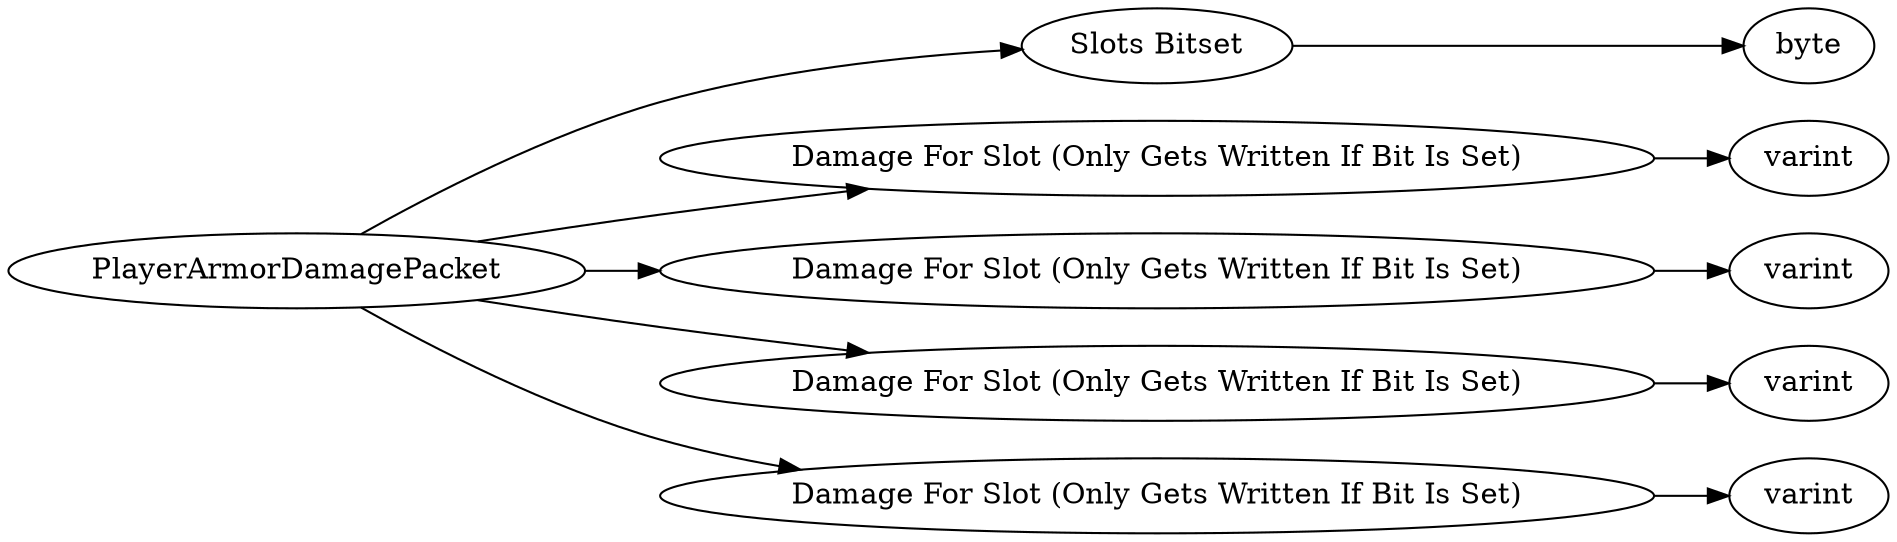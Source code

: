 digraph "PlayerArmorDamagePacket" {
rankdir = LR
0
0 -> 1
1 -> 2
0 -> 3
3 -> 4
0 -> 5
5 -> 6
0 -> 7
7 -> 8
0 -> 9
9 -> 10

0 [label="PlayerArmorDamagePacket",comment="name: \"PlayerArmorDamagePacket\", typeName: \"\", id: 0, branchId: 149, recurseId: -1, attributes: 0, notes: \"\""];
1 [label="Slots Bitset",comment="name: \"Slots Bitset\", typeName: \"\", id: 1, branchId: 0, recurseId: -1, attributes: 0, notes: \"\""];
2 [label="byte",comment="name: \"byte\", typeName: \"\", id: 2, branchId: 0, recurseId: -1, attributes: 512, notes: \"\""];
3 [label="Damage For Slot (Only Gets Written If Bit Is Set)",comment="name: \"Damage For Slot (Only Gets Written If Bit Is Set)\", typeName: \"\", id: 3, branchId: 0, recurseId: -1, attributes: 0, notes: \"\""];
4 [label="varint",comment="name: \"varint\", typeName: \"\", id: 4, branchId: 0, recurseId: -1, attributes: 512, notes: \"\""];
5 [label="Damage For Slot (Only Gets Written If Bit Is Set)",comment="name: \"Damage For Slot (Only Gets Written If Bit Is Set)\", typeName: \"\", id: 5, branchId: 0, recurseId: -1, attributes: 0, notes: \"\""];
6 [label="varint",comment="name: \"varint\", typeName: \"\", id: 6, branchId: 0, recurseId: -1, attributes: 512, notes: \"\""];
7 [label="Damage For Slot (Only Gets Written If Bit Is Set)",comment="name: \"Damage For Slot (Only Gets Written If Bit Is Set)\", typeName: \"\", id: 7, branchId: 0, recurseId: -1, attributes: 0, notes: \"\""];
8 [label="varint",comment="name: \"varint\", typeName: \"\", id: 8, branchId: 0, recurseId: -1, attributes: 512, notes: \"\""];
9 [label="Damage For Slot (Only Gets Written If Bit Is Set)",comment="name: \"Damage For Slot (Only Gets Written If Bit Is Set)\", typeName: \"\", id: 9, branchId: 0, recurseId: -1, attributes: 0, notes: \"\""];
10 [label="varint",comment="name: \"varint\", typeName: \"\", id: 10, branchId: 0, recurseId: -1, attributes: 512, notes: \"\""];
{ rank = max;2;4;6;8;10}

}
